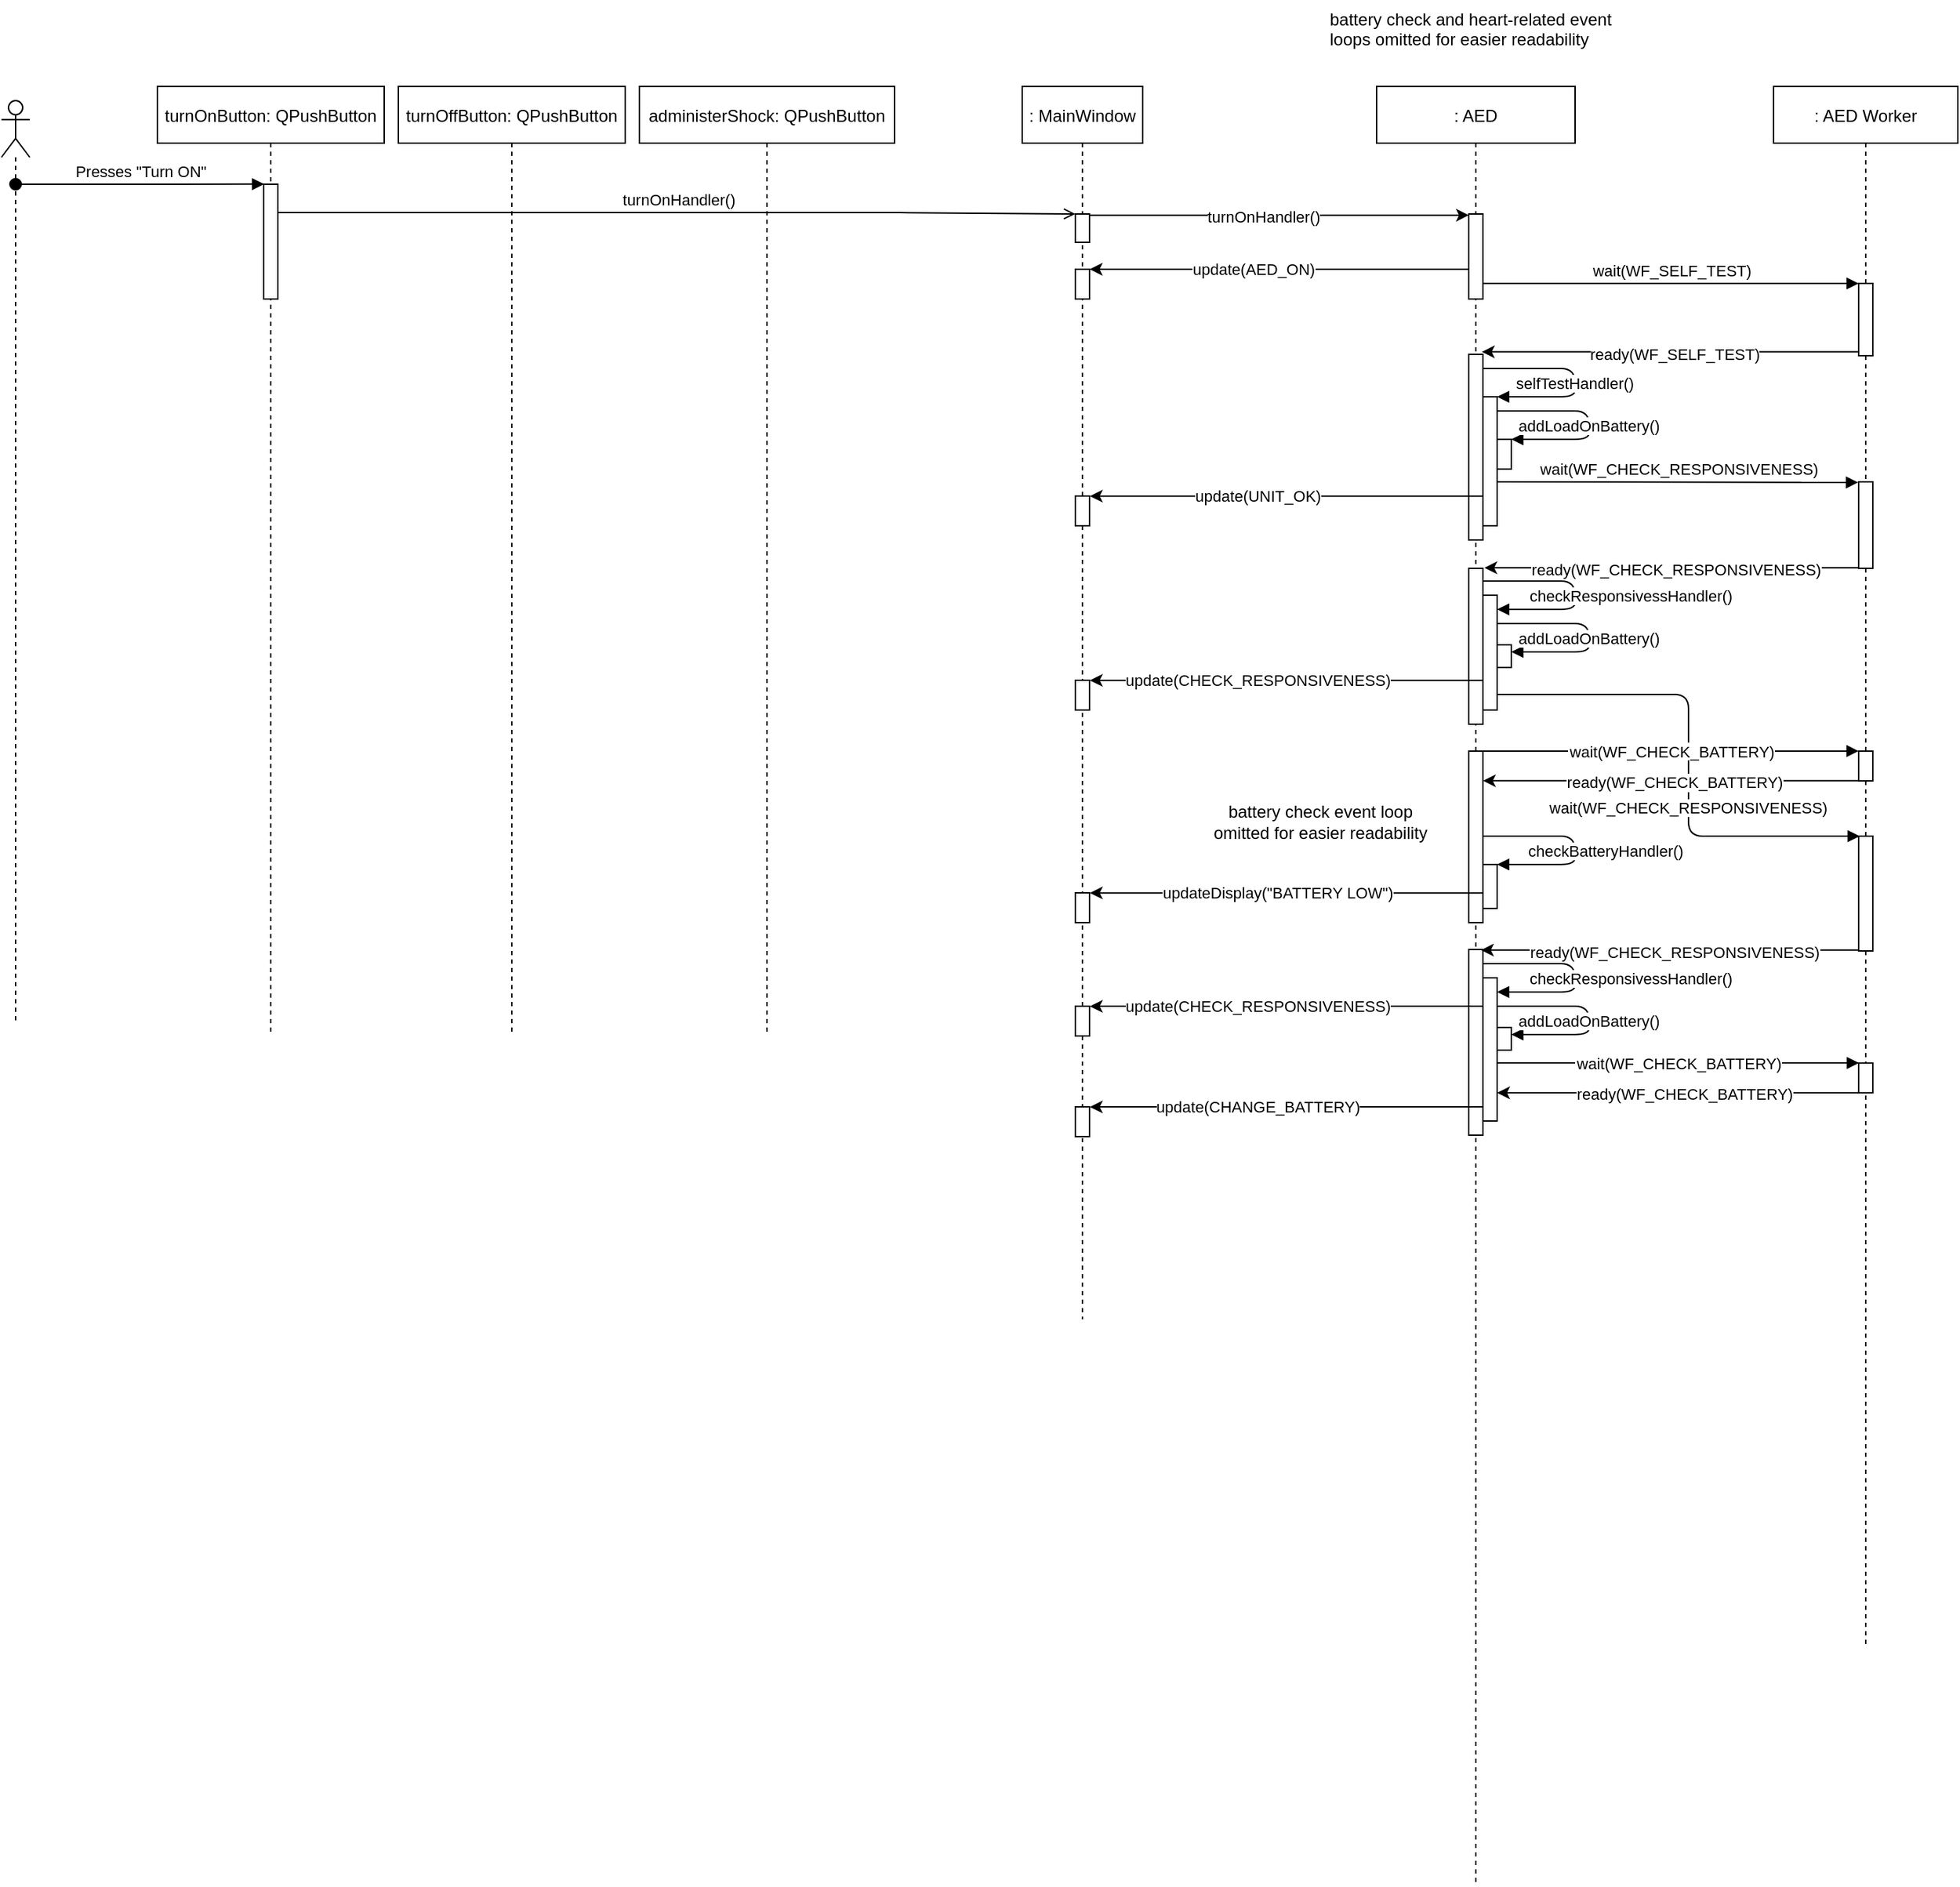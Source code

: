 <mxfile version="22.1.2" type="device">
  <diagram name="Page-1" id="ro_ihInaLSnizCOt3Q01">
    <mxGraphModel dx="3338" dy="1340" grid="1" gridSize="10" guides="1" tooltips="1" connect="1" arrows="1" fold="1" page="0" pageScale="1" pageWidth="850" pageHeight="1100" math="0" shadow="0">
      <root>
        <mxCell id="0" />
        <mxCell id="1" parent="0" />
        <mxCell id="Qe9xCkzH8ddHbLWgglDZ-3" value=": AED Worker" style="shape=umlLifeline;perimeter=lifelinePerimeter;container=1;collapsible=0;recursiveResize=0;rounded=0;shadow=0;strokeWidth=1;" parent="1" vertex="1">
          <mxGeometry x="1510" y="421" width="130" height="1099" as="geometry" />
        </mxCell>
        <mxCell id="Qe9xCkzH8ddHbLWgglDZ-4" value="" style="html=1;points=[];perimeter=orthogonalPerimeter;" parent="Qe9xCkzH8ddHbLWgglDZ-3" vertex="1">
          <mxGeometry x="60" y="139" width="10" height="51" as="geometry" />
        </mxCell>
        <mxCell id="Qe9xCkzH8ddHbLWgglDZ-5" value="" style="html=1;points=[];perimeter=orthogonalPerimeter;" parent="Qe9xCkzH8ddHbLWgglDZ-3" vertex="1">
          <mxGeometry x="60" y="279" width="10" height="61" as="geometry" />
        </mxCell>
        <mxCell id="Qe9xCkzH8ddHbLWgglDZ-6" value="" style="html=1;points=[];perimeter=orthogonalPerimeter;" parent="Qe9xCkzH8ddHbLWgglDZ-3" vertex="1">
          <mxGeometry x="60" y="529" width="10" height="81" as="geometry" />
        </mxCell>
        <mxCell id="Qe9xCkzH8ddHbLWgglDZ-7" value="" style="html=1;points=[];perimeter=orthogonalPerimeter;" parent="Qe9xCkzH8ddHbLWgglDZ-3" vertex="1">
          <mxGeometry x="60" y="469" width="10" height="21" as="geometry" />
        </mxCell>
        <mxCell id="Qe9xCkzH8ddHbLWgglDZ-76" value="" style="html=1;points=[];perimeter=orthogonalPerimeter;" parent="Qe9xCkzH8ddHbLWgglDZ-3" vertex="1">
          <mxGeometry x="60" y="689.13" width="10" height="21" as="geometry" />
        </mxCell>
        <mxCell id="Qe9xCkzH8ddHbLWgglDZ-77" value=" wait(WF_CHECK_BATTERY)" style="verticalAlign=middle;endArrow=block;shadow=0;strokeWidth=1;endFill=1;entryX=0.023;entryY=-0.006;entryDx=0;entryDy=0;entryPerimeter=0;" parent="Qe9xCkzH8ddHbLWgglDZ-3" target="Qe9xCkzH8ddHbLWgglDZ-76" edge="1">
          <mxGeometry x="0.008" relative="1" as="geometry">
            <mxPoint x="-195" y="689.004" as="sourcePoint" />
            <mxPoint x="50" y="689.13" as="targetPoint" />
            <mxPoint as="offset" />
            <Array as="points" />
          </mxGeometry>
        </mxCell>
        <mxCell id="Qe9xCkzH8ddHbLWgglDZ-78" value="" style="endArrow=classic;endFill=1;endSize=6;html=1;rounded=0;exitX=-0.002;exitY=0.997;exitDx=0;exitDy=0;exitPerimeter=0;" parent="Qe9xCkzH8ddHbLWgglDZ-3" target="Qe9xCkzH8ddHbLWgglDZ-70" edge="1">
          <mxGeometry width="160" relative="1" as="geometry">
            <mxPoint x="60" y="710.13" as="sourcePoint" />
            <mxPoint x="-190" y="709" as="targetPoint" />
          </mxGeometry>
        </mxCell>
        <mxCell id="Qe9xCkzH8ddHbLWgglDZ-79" value="ready(WF_CHECK_BATTERY)" style="edgeLabel;html=1;align=center;verticalAlign=middle;resizable=0;points=[];" parent="Qe9xCkzH8ddHbLWgglDZ-78" vertex="1" connectable="0">
          <mxGeometry x="0.304" y="1" relative="1" as="geometry">
            <mxPoint x="43" as="offset" />
          </mxGeometry>
        </mxCell>
        <mxCell id="Qe9xCkzH8ddHbLWgglDZ-11" value="" style="shape=umlLifeline;participant=umlActor;perimeter=lifelinePerimeter;whiteSpace=wrap;html=1;container=1;collapsible=0;recursiveResize=0;verticalAlign=top;spacingTop=36;outlineConnect=0;" parent="1" vertex="1">
          <mxGeometry x="260" y="431" width="20" height="649" as="geometry" />
        </mxCell>
        <mxCell id="Qe9xCkzH8ddHbLWgglDZ-12" value=" Presses &quot;Turn ON&quot;" style="verticalAlign=bottom;startArrow=oval;endArrow=block;startSize=8;shadow=0;strokeWidth=1;startFill=1;entryX=0.031;entryY=-0.001;entryDx=0;entryDy=0;entryPerimeter=0;" parent="1" source="Qe9xCkzH8ddHbLWgglDZ-11" target="Qe9xCkzH8ddHbLWgglDZ-29" edge="1">
          <mxGeometry x="0.008" relative="1" as="geometry">
            <mxPoint x="1020" y="490" as="sourcePoint" />
            <Array as="points">
              <mxPoint x="320" y="490" />
            </Array>
            <mxPoint as="offset" />
          </mxGeometry>
        </mxCell>
        <mxCell id="Qe9xCkzH8ddHbLWgglDZ-13" value=": AED" style="shape=umlLifeline;perimeter=lifelinePerimeter;container=1;collapsible=0;recursiveResize=0;rounded=0;shadow=0;strokeWidth=1;" parent="1" vertex="1">
          <mxGeometry x="1230" y="421" width="140" height="1269" as="geometry" />
        </mxCell>
        <mxCell id="Qe9xCkzH8ddHbLWgglDZ-14" value="" style="html=1;points=[];perimeter=orthogonalPerimeter;" parent="Qe9xCkzH8ddHbLWgglDZ-13" vertex="1">
          <mxGeometry x="65" y="90" width="10" height="60" as="geometry" />
        </mxCell>
        <mxCell id="Qe9xCkzH8ddHbLWgglDZ-15" value="" style="html=1;points=[];perimeter=orthogonalPerimeter;" parent="Qe9xCkzH8ddHbLWgglDZ-13" vertex="1">
          <mxGeometry x="65" y="469" width="10" height="121" as="geometry" />
        </mxCell>
        <mxCell id="Qe9xCkzH8ddHbLWgglDZ-16" value="" style="html=1;points=[];perimeter=orthogonalPerimeter;" parent="Qe9xCkzH8ddHbLWgglDZ-13" vertex="1">
          <mxGeometry x="65" y="340" width="10" height="110" as="geometry" />
        </mxCell>
        <mxCell id="Qe9xCkzH8ddHbLWgglDZ-17" value="" style="html=1;points=[];perimeter=orthogonalPerimeter;" parent="Qe9xCkzH8ddHbLWgglDZ-13" vertex="1">
          <mxGeometry x="65" y="189" width="10" height="131" as="geometry" />
        </mxCell>
        <mxCell id="Qe9xCkzH8ddHbLWgglDZ-18" value="" style="html=1;points=[[0,0,0,0,5],[0,1,0,0,-5],[1,0,0,0,5],[1,1,0,0,-5]];perimeter=orthogonalPerimeter;outlineConnect=0;targetShapes=umlLifeline;portConstraint=eastwest;newEdgeStyle={&quot;curved&quot;:0,&quot;rounded&quot;:0};" parent="Qe9xCkzH8ddHbLWgglDZ-13" vertex="1">
          <mxGeometry x="75" y="219" width="10" height="91" as="geometry" />
        </mxCell>
        <mxCell id="Qe9xCkzH8ddHbLWgglDZ-19" value=" selfTestHandler()" style="verticalAlign=middle;endArrow=block;shadow=0;strokeWidth=1;endFill=1;" parent="Qe9xCkzH8ddHbLWgglDZ-13" source="Qe9xCkzH8ddHbLWgglDZ-17" target="Qe9xCkzH8ddHbLWgglDZ-18" edge="1">
          <mxGeometry x="0.071" relative="1" as="geometry">
            <mxPoint x="90" y="199" as="sourcePoint" />
            <mxPoint x="240" y="209" as="targetPoint" />
            <mxPoint as="offset" />
            <Array as="points">
              <mxPoint x="140" y="199" />
              <mxPoint x="140" y="219" />
            </Array>
          </mxGeometry>
        </mxCell>
        <mxCell id="Qe9xCkzH8ddHbLWgglDZ-20" value="" style="html=1;points=[[0,0,0,0,5],[0,1,0,0,-5],[1,0,0,0,5],[1,1,0,0,-5]];perimeter=orthogonalPerimeter;outlineConnect=0;targetShapes=umlLifeline;portConstraint=eastwest;newEdgeStyle={&quot;curved&quot;:0,&quot;rounded&quot;:0};" parent="Qe9xCkzH8ddHbLWgglDZ-13" vertex="1">
          <mxGeometry x="85" y="249" width="10" height="21" as="geometry" />
        </mxCell>
        <mxCell id="Qe9xCkzH8ddHbLWgglDZ-21" value=" addLoadOnBattery()" style="verticalAlign=middle;endArrow=block;shadow=0;strokeWidth=1;endFill=1;" parent="Qe9xCkzH8ddHbLWgglDZ-13" target="Qe9xCkzH8ddHbLWgglDZ-20" edge="1">
          <mxGeometry x="0.071" relative="1" as="geometry">
            <mxPoint x="85" y="229" as="sourcePoint" />
            <mxPoint x="95" y="259" as="targetPoint" />
            <mxPoint as="offset" />
            <Array as="points">
              <mxPoint x="150" y="229" />
              <mxPoint x="150" y="249" />
            </Array>
          </mxGeometry>
        </mxCell>
        <mxCell id="Qe9xCkzH8ddHbLWgglDZ-22" value="" style="html=1;points=[[0,0,0,0,5],[0,1,0,0,-5],[1,0,0,0,5],[1,1,0,0,-5]];perimeter=orthogonalPerimeter;outlineConnect=0;targetShapes=umlLifeline;portConstraint=eastwest;newEdgeStyle={&quot;curved&quot;:0,&quot;rounded&quot;:0};" parent="Qe9xCkzH8ddHbLWgglDZ-13" vertex="1">
          <mxGeometry x="75" y="359" width="10" height="81" as="geometry" />
        </mxCell>
        <mxCell id="Qe9xCkzH8ddHbLWgglDZ-23" value=" checkResponsivessHandler()" style="verticalAlign=middle;endArrow=block;shadow=0;strokeWidth=1;endFill=1;targetPerimeterSpacing=0;sourcePerimeterSpacing=0;jumpStyle=none;align=left;spacingLeft=-34;" parent="Qe9xCkzH8ddHbLWgglDZ-13" edge="1">
          <mxGeometry x="0.073" relative="1" as="geometry">
            <mxPoint x="75" y="349" as="sourcePoint" />
            <mxPoint x="85" y="369" as="targetPoint" />
            <mxPoint as="offset" />
            <Array as="points">
              <mxPoint x="140" y="349" />
              <mxPoint x="140" y="369" />
            </Array>
          </mxGeometry>
        </mxCell>
        <mxCell id="Qe9xCkzH8ddHbLWgglDZ-24" value="" style="html=1;points=[[0,0,0,0,5],[0,1,0,0,-5],[1,0,0,0,5],[1,1,0,0,-5]];perimeter=orthogonalPerimeter;outlineConnect=0;targetShapes=umlLifeline;portConstraint=eastwest;newEdgeStyle={&quot;curved&quot;:0,&quot;rounded&quot;:0};" parent="Qe9xCkzH8ddHbLWgglDZ-13" vertex="1">
          <mxGeometry x="85" y="394" width="10" height="16" as="geometry" />
        </mxCell>
        <mxCell id="Qe9xCkzH8ddHbLWgglDZ-25" value=" addLoadOnBattery()" style="verticalAlign=middle;endArrow=block;shadow=0;strokeWidth=1;endFill=1;" parent="Qe9xCkzH8ddHbLWgglDZ-13" edge="1">
          <mxGeometry x="0.071" relative="1" as="geometry">
            <mxPoint x="85" y="379" as="sourcePoint" />
            <mxPoint x="95" y="399" as="targetPoint" />
            <mxPoint as="offset" />
            <Array as="points">
              <mxPoint x="150" y="379" />
              <mxPoint x="150" y="399" />
            </Array>
          </mxGeometry>
        </mxCell>
        <mxCell id="Qe9xCkzH8ddHbLWgglDZ-26" value="" style="html=1;points=[[0,0,0,0,5],[0,1,0,0,-5],[1,0,0,0,5],[1,1,0,0,-5]];perimeter=orthogonalPerimeter;outlineConnect=0;targetShapes=umlLifeline;portConstraint=eastwest;newEdgeStyle={&quot;curved&quot;:0,&quot;rounded&quot;:0};" parent="Qe9xCkzH8ddHbLWgglDZ-13" vertex="1">
          <mxGeometry x="75" y="549" width="10" height="31" as="geometry" />
        </mxCell>
        <mxCell id="Qe9xCkzH8ddHbLWgglDZ-27" value=" checkBatteryHandler()" style="verticalAlign=middle;endArrow=block;shadow=0;strokeWidth=1;endFill=1;targetPerimeterSpacing=0;sourcePerimeterSpacing=0;jumpStyle=none;align=left;spacingLeft=-35;" parent="Qe9xCkzH8ddHbLWgglDZ-13" edge="1">
          <mxGeometry x="0.073" relative="1" as="geometry">
            <mxPoint x="75" y="529" as="sourcePoint" />
            <mxPoint x="85" y="549" as="targetPoint" />
            <mxPoint as="offset" />
            <Array as="points">
              <mxPoint x="140" y="529" />
              <mxPoint x="140" y="549" />
            </Array>
          </mxGeometry>
        </mxCell>
        <mxCell id="Qe9xCkzH8ddHbLWgglDZ-61" value="" style="html=1;points=[];perimeter=orthogonalPerimeter;" parent="Qe9xCkzH8ddHbLWgglDZ-13" vertex="1">
          <mxGeometry x="65" y="609" width="10" height="131" as="geometry" />
        </mxCell>
        <mxCell id="Qe9xCkzH8ddHbLWgglDZ-70" value="" style="html=1;points=[[0,0,0,0,5],[0,1,0,0,-5],[1,0,0,0,5],[1,1,0,0,-5]];perimeter=orthogonalPerimeter;outlineConnect=0;targetShapes=umlLifeline;portConstraint=eastwest;newEdgeStyle={&quot;curved&quot;:0,&quot;rounded&quot;:0};" parent="Qe9xCkzH8ddHbLWgglDZ-13" vertex="1">
          <mxGeometry x="75" y="629" width="10" height="101" as="geometry" />
        </mxCell>
        <mxCell id="Qe9xCkzH8ddHbLWgglDZ-71" value=" checkResponsivessHandler()" style="verticalAlign=middle;endArrow=block;shadow=0;strokeWidth=1;endFill=1;targetPerimeterSpacing=0;sourcePerimeterSpacing=0;jumpStyle=none;align=left;spacingLeft=-34;" parent="Qe9xCkzH8ddHbLWgglDZ-13" edge="1">
          <mxGeometry x="0.073" relative="1" as="geometry">
            <mxPoint x="75" y="619" as="sourcePoint" />
            <mxPoint x="85" y="639" as="targetPoint" />
            <mxPoint as="offset" />
            <Array as="points">
              <mxPoint x="140" y="619" />
              <mxPoint x="140" y="639" />
            </Array>
          </mxGeometry>
        </mxCell>
        <mxCell id="Qe9xCkzH8ddHbLWgglDZ-82" value="" style="html=1;points=[[0,0,0,0,5],[0,1,0,0,-5],[1,0,0,0,5],[1,1,0,0,-5]];perimeter=orthogonalPerimeter;outlineConnect=0;targetShapes=umlLifeline;portConstraint=eastwest;newEdgeStyle={&quot;curved&quot;:0,&quot;rounded&quot;:0};" parent="Qe9xCkzH8ddHbLWgglDZ-13" vertex="1">
          <mxGeometry x="85" y="664" width="10" height="16" as="geometry" />
        </mxCell>
        <mxCell id="Qe9xCkzH8ddHbLWgglDZ-83" value=" addLoadOnBattery()" style="verticalAlign=middle;endArrow=block;shadow=0;strokeWidth=1;endFill=1;" parent="Qe9xCkzH8ddHbLWgglDZ-13" edge="1">
          <mxGeometry x="0.07" relative="1" as="geometry">
            <mxPoint x="85" y="649" as="sourcePoint" />
            <mxPoint x="95" y="669" as="targetPoint" />
            <mxPoint as="offset" />
            <Array as="points">
              <mxPoint x="150" y="649" />
              <mxPoint x="150" y="669" />
            </Array>
          </mxGeometry>
        </mxCell>
        <mxCell id="Qe9xCkzH8ddHbLWgglDZ-28" value="turnOnButton: QPushButton" style="shape=umlLifeline;perimeter=lifelinePerimeter;container=1;collapsible=0;recursiveResize=0;rounded=0;shadow=0;strokeWidth=1;" parent="1" vertex="1">
          <mxGeometry x="370" y="421" width="160" height="669" as="geometry" />
        </mxCell>
        <mxCell id="Qe9xCkzH8ddHbLWgglDZ-29" value="" style="html=1;points=[];perimeter=orthogonalPerimeter;" parent="Qe9xCkzH8ddHbLWgglDZ-28" vertex="1">
          <mxGeometry x="75" y="69" width="10" height="81" as="geometry" />
        </mxCell>
        <mxCell id="Qe9xCkzH8ddHbLWgglDZ-30" value=" turnOnHandler()" style="verticalAlign=bottom;endArrow=open;shadow=0;strokeWidth=1;endFill=0;" parent="1" source="Qe9xCkzH8ddHbLWgglDZ-29" target="Qe9xCkzH8ddHbLWgglDZ-33" edge="1">
          <mxGeometry x="0.007" relative="1" as="geometry">
            <mxPoint x="900" y="679" as="sourcePoint" />
            <mxPoint x="1181" y="679" as="targetPoint" />
            <mxPoint as="offset" />
            <Array as="points">
              <mxPoint x="890" y="510" />
            </Array>
          </mxGeometry>
        </mxCell>
        <mxCell id="Qe9xCkzH8ddHbLWgglDZ-31" value=" wait(WF_SELF_TEST)" style="verticalAlign=bottom;endArrow=block;shadow=0;strokeWidth=1;endFill=1;" parent="1" edge="1">
          <mxGeometry x="0.008" relative="1" as="geometry">
            <mxPoint x="1305" y="560" as="sourcePoint" />
            <mxPoint x="1570" y="560" as="targetPoint" />
            <mxPoint as="offset" />
            <Array as="points">
              <mxPoint x="1400" y="560" />
            </Array>
          </mxGeometry>
        </mxCell>
        <mxCell id="Qe9xCkzH8ddHbLWgglDZ-32" value=": MainWindow" style="shape=umlLifeline;perimeter=lifelinePerimeter;container=1;collapsible=0;recursiveResize=0;rounded=0;shadow=0;strokeWidth=1;" parent="1" vertex="1">
          <mxGeometry x="980" y="421" width="85" height="870" as="geometry" />
        </mxCell>
        <mxCell id="Qe9xCkzH8ddHbLWgglDZ-33" value="" style="html=1;points=[];perimeter=orthogonalPerimeter;" parent="Qe9xCkzH8ddHbLWgglDZ-32" vertex="1">
          <mxGeometry x="37.5" y="90" width="10" height="20" as="geometry" />
        </mxCell>
        <mxCell id="Qe9xCkzH8ddHbLWgglDZ-34" value="" style="html=1;points=[];perimeter=orthogonalPerimeter;" parent="Qe9xCkzH8ddHbLWgglDZ-32" vertex="1">
          <mxGeometry x="37.5" y="129" width="10" height="21" as="geometry" />
        </mxCell>
        <mxCell id="Qe9xCkzH8ddHbLWgglDZ-35" value="" style="html=1;points=[];perimeter=orthogonalPerimeter;" parent="Qe9xCkzH8ddHbLWgglDZ-32" vertex="1">
          <mxGeometry x="37.5" y="289" width="10" height="21" as="geometry" />
        </mxCell>
        <mxCell id="Qe9xCkzH8ddHbLWgglDZ-36" value="" style="html=1;points=[];perimeter=orthogonalPerimeter;" parent="Qe9xCkzH8ddHbLWgglDZ-32" vertex="1">
          <mxGeometry x="37.5" y="419" width="10" height="21" as="geometry" />
        </mxCell>
        <mxCell id="Qe9xCkzH8ddHbLWgglDZ-37" value="" style="html=1;points=[];perimeter=orthogonalPerimeter;" parent="Qe9xCkzH8ddHbLWgglDZ-32" vertex="1">
          <mxGeometry x="37.5" y="569" width="10" height="21" as="geometry" />
        </mxCell>
        <mxCell id="Qe9xCkzH8ddHbLWgglDZ-72" value="" style="html=1;points=[];perimeter=orthogonalPerimeter;" parent="Qe9xCkzH8ddHbLWgglDZ-32" vertex="1">
          <mxGeometry x="37.5" y="649" width="10" height="21" as="geometry" />
        </mxCell>
        <mxCell id="Qe9xCkzH8ddHbLWgglDZ-73" value="" style="endArrow=classic;endFill=1;endSize=6;html=1;rounded=0;entryX=1.025;entryY=0.003;entryDx=0;entryDy=0;entryPerimeter=0;" parent="Qe9xCkzH8ddHbLWgglDZ-32" target="Qe9xCkzH8ddHbLWgglDZ-72" edge="1">
          <mxGeometry width="160" relative="1" as="geometry">
            <mxPoint x="325" y="649" as="sourcePoint" />
            <mxPoint x="-10" y="629" as="targetPoint" />
          </mxGeometry>
        </mxCell>
        <mxCell id="Qe9xCkzH8ddHbLWgglDZ-74" value="update(CHECK_RESPONSIVENESS)" style="edgeLabel;html=1;align=center;verticalAlign=middle;resizable=0;points=[];" parent="Qe9xCkzH8ddHbLWgglDZ-73" vertex="1" connectable="0">
          <mxGeometry x="0.304" y="1" relative="1" as="geometry">
            <mxPoint x="22" y="-1" as="offset" />
          </mxGeometry>
        </mxCell>
        <mxCell id="Qe9xCkzH8ddHbLWgglDZ-38" value="turnOffButton: QPushButton" style="shape=umlLifeline;perimeter=lifelinePerimeter;container=1;collapsible=0;recursiveResize=0;rounded=0;shadow=0;strokeWidth=1;" parent="1" vertex="1">
          <mxGeometry x="540" y="421" width="160" height="669" as="geometry" />
        </mxCell>
        <mxCell id="Qe9xCkzH8ddHbLWgglDZ-39" value="administerShock: QPushButton" style="shape=umlLifeline;perimeter=lifelinePerimeter;container=1;collapsible=0;recursiveResize=0;rounded=0;shadow=0;strokeWidth=1;" parent="1" vertex="1">
          <mxGeometry x="710" y="421" width="180" height="669" as="geometry" />
        </mxCell>
        <mxCell id="Qe9xCkzH8ddHbLWgglDZ-40" style="rounded=0;orthogonalLoop=1;jettySize=auto;html=1;entryX=0.009;entryY=0.014;entryDx=0;entryDy=0;entryPerimeter=0;" parent="1" source="Qe9xCkzH8ddHbLWgglDZ-33" target="Qe9xCkzH8ddHbLWgglDZ-14" edge="1">
          <mxGeometry relative="1" as="geometry" />
        </mxCell>
        <mxCell id="Qe9xCkzH8ddHbLWgglDZ-41" value="turnOnHandler()" style="edgeLabel;html=1;align=center;verticalAlign=middle;resizable=0;points=[];" parent="Qe9xCkzH8ddHbLWgglDZ-40" vertex="1" connectable="0">
          <mxGeometry x="-0.087" y="-1" relative="1" as="geometry">
            <mxPoint as="offset" />
          </mxGeometry>
        </mxCell>
        <mxCell id="Qe9xCkzH8ddHbLWgglDZ-42" value="" style="endArrow=classic;endFill=1;endSize=6;html=1;rounded=0;entryX=1.015;entryY=0;entryDx=0;entryDy=0;entryPerimeter=0;" parent="1" source="Qe9xCkzH8ddHbLWgglDZ-14" target="Qe9xCkzH8ddHbLWgglDZ-34" edge="1">
          <mxGeometry width="160" relative="1" as="geometry">
            <mxPoint x="1180" y="590" as="sourcePoint" />
            <mxPoint x="1340" y="590" as="targetPoint" />
          </mxGeometry>
        </mxCell>
        <mxCell id="Qe9xCkzH8ddHbLWgglDZ-43" value="update(AED_ON)" style="edgeLabel;html=1;align=center;verticalAlign=middle;resizable=0;points=[];" parent="Qe9xCkzH8ddHbLWgglDZ-42" vertex="1" connectable="0">
          <mxGeometry x="0.304" y="1" relative="1" as="geometry">
            <mxPoint x="22" y="-1" as="offset" />
          </mxGeometry>
        </mxCell>
        <mxCell id="Qe9xCkzH8ddHbLWgglDZ-44" value="" style="endArrow=classic;endFill=1;endSize=6;html=1;rounded=0;entryX=0.924;entryY=-0.013;entryDx=0;entryDy=0;entryPerimeter=0;" parent="1" source="Qe9xCkzH8ddHbLWgglDZ-4" target="Qe9xCkzH8ddHbLWgglDZ-17" edge="1">
          <mxGeometry width="160" relative="1" as="geometry">
            <mxPoint x="1527" y="620" as="sourcePoint" />
            <mxPoint x="1410" y="620" as="targetPoint" />
          </mxGeometry>
        </mxCell>
        <mxCell id="Qe9xCkzH8ddHbLWgglDZ-45" value="ready(WF_SELF_TEST)" style="edgeLabel;html=1;align=center;verticalAlign=middle;resizable=0;points=[];" parent="Qe9xCkzH8ddHbLWgglDZ-44" vertex="1" connectable="0">
          <mxGeometry x="0.304" y="1" relative="1" as="geometry">
            <mxPoint x="43" as="offset" />
          </mxGeometry>
        </mxCell>
        <mxCell id="Qe9xCkzH8ddHbLWgglDZ-46" value=" wait(WF_CHECK_RESPONSIVENESS)" style="verticalAlign=bottom;endArrow=block;shadow=0;strokeWidth=1;endFill=1;entryX=-0.042;entryY=0.007;entryDx=0;entryDy=0;entryPerimeter=0;" parent="1" target="Qe9xCkzH8ddHbLWgglDZ-5" edge="1">
          <mxGeometry x="0.008" relative="1" as="geometry">
            <mxPoint x="1315" y="700" as="sourcePoint" />
            <mxPoint x="1580" y="700" as="targetPoint" />
            <mxPoint as="offset" />
            <Array as="points" />
          </mxGeometry>
        </mxCell>
        <mxCell id="Qe9xCkzH8ddHbLWgglDZ-47" value="" style="endArrow=classic;endFill=1;endSize=6;html=1;rounded=0;entryX=1.025;entryY=0.003;entryDx=0;entryDy=0;entryPerimeter=0;" parent="1" source="Qe9xCkzH8ddHbLWgglDZ-18" target="Qe9xCkzH8ddHbLWgglDZ-35" edge="1">
          <mxGeometry width="160" relative="1" as="geometry">
            <mxPoint x="1217" y="690" as="sourcePoint" />
            <mxPoint x="970" y="690" as="targetPoint" />
          </mxGeometry>
        </mxCell>
        <mxCell id="Qe9xCkzH8ddHbLWgglDZ-48" value="update(UNIT_OK)" style="edgeLabel;html=1;align=center;verticalAlign=middle;resizable=0;points=[];" parent="Qe9xCkzH8ddHbLWgglDZ-47" vertex="1" connectable="0">
          <mxGeometry x="0.304" y="1" relative="1" as="geometry">
            <mxPoint x="22" y="-1" as="offset" />
          </mxGeometry>
        </mxCell>
        <mxCell id="Qe9xCkzH8ddHbLWgglDZ-49" value="" style="endArrow=classic;endFill=1;endSize=6;html=1;rounded=0;entryX=1.1;entryY=-0.003;entryDx=0;entryDy=0;entryPerimeter=0;" parent="1" source="Qe9xCkzH8ddHbLWgglDZ-5" target="Qe9xCkzH8ddHbLWgglDZ-16" edge="1">
          <mxGeometry width="160" relative="1" as="geometry">
            <mxPoint x="1536" y="755.21" as="sourcePoint" />
            <mxPoint x="1270" y="755.21" as="targetPoint" />
          </mxGeometry>
        </mxCell>
        <mxCell id="Qe9xCkzH8ddHbLWgglDZ-50" value="ready(WF_CHECK_RESPONSIVENESS)" style="edgeLabel;html=1;align=center;verticalAlign=middle;resizable=0;points=[];" parent="Qe9xCkzH8ddHbLWgglDZ-49" vertex="1" connectable="0">
          <mxGeometry x="0.304" y="1" relative="1" as="geometry">
            <mxPoint x="43" as="offset" />
          </mxGeometry>
        </mxCell>
        <mxCell id="Qe9xCkzH8ddHbLWgglDZ-51" value="" style="endArrow=classic;endFill=1;endSize=6;html=1;rounded=0;entryX=1.025;entryY=0.003;entryDx=0;entryDy=0;entryPerimeter=0;" parent="1" source="Qe9xCkzH8ddHbLWgglDZ-22" target="Qe9xCkzH8ddHbLWgglDZ-36" edge="1">
          <mxGeometry width="160" relative="1" as="geometry">
            <mxPoint x="1305" y="840" as="sourcePoint" />
            <mxPoint x="970" y="820" as="targetPoint" />
          </mxGeometry>
        </mxCell>
        <mxCell id="Qe9xCkzH8ddHbLWgglDZ-52" value="update(CHECK_RESPONSIVENESS)" style="edgeLabel;html=1;align=center;verticalAlign=middle;resizable=0;points=[];" parent="Qe9xCkzH8ddHbLWgglDZ-51" vertex="1" connectable="0">
          <mxGeometry x="0.304" y="1" relative="1" as="geometry">
            <mxPoint x="22" y="-1" as="offset" />
          </mxGeometry>
        </mxCell>
        <mxCell id="Qe9xCkzH8ddHbLWgglDZ-53" value=" wait(WF_CHECK_RESPONSIVENESS)" style="verticalAlign=middle;endArrow=block;shadow=0;strokeWidth=1;endFill=1;entryX=0.08;entryY=-0.005;entryDx=0;entryDy=0;entryPerimeter=0;edgeStyle=orthogonalEdgeStyle;" parent="1" source="Qe9xCkzH8ddHbLWgglDZ-22" target="Qe9xCkzH8ddHbLWgglDZ-6" edge="1">
          <mxGeometry x="0.205" relative="1" as="geometry">
            <mxPoint x="1320" y="855.8" as="sourcePoint" />
            <mxPoint x="1575" y="855.8" as="targetPoint" />
            <mxPoint as="offset" />
            <Array as="points">
              <mxPoint x="1450" y="850" />
              <mxPoint x="1450" y="950" />
              <mxPoint x="1571" y="950" />
            </Array>
          </mxGeometry>
        </mxCell>
        <mxCell id="Qe9xCkzH8ddHbLWgglDZ-54" value="battery check event loop&lt;br&gt;omitted for easier readability" style="text;html=1;align=center;verticalAlign=middle;resizable=0;points=[];autosize=1;strokeColor=none;fillColor=none;" parent="1" vertex="1">
          <mxGeometry x="1105" y="920" width="170" height="40" as="geometry" />
        </mxCell>
        <mxCell id="Qe9xCkzH8ddHbLWgglDZ-55" value=" wait(WF_CHECK_BATTERY)" style="verticalAlign=middle;endArrow=block;shadow=0;strokeWidth=1;endFill=1;entryX=-0.002;entryY=-0.002;entryDx=0;entryDy=0;entryPerimeter=0;" parent="1" source="Qe9xCkzH8ddHbLWgglDZ-15" target="Qe9xCkzH8ddHbLWgglDZ-7" edge="1">
          <mxGeometry x="0.008" relative="1" as="geometry">
            <mxPoint x="1325" y="871" as="sourcePoint" />
            <mxPoint x="1581" y="871" as="targetPoint" />
            <mxPoint as="offset" />
            <Array as="points" />
          </mxGeometry>
        </mxCell>
        <mxCell id="Qe9xCkzH8ddHbLWgglDZ-56" value="" style="endArrow=classic;endFill=1;endSize=6;html=1;rounded=0;exitX=-0.002;exitY=0.997;exitDx=0;exitDy=0;exitPerimeter=0;" parent="1" source="Qe9xCkzH8ddHbLWgglDZ-7" target="Qe9xCkzH8ddHbLWgglDZ-15" edge="1">
          <mxGeometry width="160" relative="1" as="geometry">
            <mxPoint x="1524" y="921" as="sourcePoint" />
            <mxPoint x="1260" y="921" as="targetPoint" />
          </mxGeometry>
        </mxCell>
        <mxCell id="Qe9xCkzH8ddHbLWgglDZ-57" value="ready(WF_CHECK_BATTERY)" style="edgeLabel;html=1;align=center;verticalAlign=middle;resizable=0;points=[];" parent="Qe9xCkzH8ddHbLWgglDZ-56" vertex="1" connectable="0">
          <mxGeometry x="0.304" y="1" relative="1" as="geometry">
            <mxPoint x="43" as="offset" />
          </mxGeometry>
        </mxCell>
        <mxCell id="Qe9xCkzH8ddHbLWgglDZ-58" value="" style="endArrow=classic;endFill=1;endSize=6;html=1;rounded=0;entryX=1.025;entryY=0.003;entryDx=0;entryDy=0;entryPerimeter=0;" parent="1" source="Qe9xCkzH8ddHbLWgglDZ-26" target="Qe9xCkzH8ddHbLWgglDZ-37" edge="1">
          <mxGeometry width="160" relative="1" as="geometry">
            <mxPoint x="1285" y="990" as="sourcePoint" />
            <mxPoint x="950" y="970" as="targetPoint" />
          </mxGeometry>
        </mxCell>
        <mxCell id="Qe9xCkzH8ddHbLWgglDZ-59" value="updateDisplay(&quot;BATTERY LOW&quot;)" style="edgeLabel;html=1;align=center;verticalAlign=middle;resizable=0;points=[];" parent="Qe9xCkzH8ddHbLWgglDZ-58" vertex="1" connectable="0">
          <mxGeometry x="0.304" y="1" relative="1" as="geometry">
            <mxPoint x="36" y="-1" as="offset" />
          </mxGeometry>
        </mxCell>
        <mxCell id="Qe9xCkzH8ddHbLWgglDZ-62" value="" style="endArrow=classic;endFill=1;endSize=6;html=1;rounded=0;entryX=0.86;entryY=0.003;entryDx=0;entryDy=0;entryPerimeter=0;" parent="1" source="Qe9xCkzH8ddHbLWgglDZ-6" target="Qe9xCkzH8ddHbLWgglDZ-61" edge="1">
          <mxGeometry width="160" relative="1" as="geometry">
            <mxPoint x="1460" y="1010" as="sourcePoint" />
            <mxPoint x="1196" y="1010" as="targetPoint" />
          </mxGeometry>
        </mxCell>
        <mxCell id="Qe9xCkzH8ddHbLWgglDZ-63" value="ready(WF_CHECK_RESPONSIVENESS)" style="edgeLabel;html=1;align=center;verticalAlign=middle;resizable=0;points=[];" parent="Qe9xCkzH8ddHbLWgglDZ-62" vertex="1" connectable="0">
          <mxGeometry x="0.304" y="1" relative="1" as="geometry">
            <mxPoint x="43" as="offset" />
          </mxGeometry>
        </mxCell>
        <mxCell id="Qe9xCkzH8ddHbLWgglDZ-69" value="battery check and heart-related event &#xa;loops omitted for easier readability" style="text;whiteSpace=wrap;html=1;" parent="1" vertex="1">
          <mxGeometry x="1195" y="360" width="210" height="50" as="geometry" />
        </mxCell>
        <mxCell id="Qe9xCkzH8ddHbLWgglDZ-84" value="" style="html=1;points=[];perimeter=orthogonalPerimeter;" parent="1" vertex="1">
          <mxGeometry x="1017.5" y="1141" width="10" height="21" as="geometry" />
        </mxCell>
        <mxCell id="Qe9xCkzH8ddHbLWgglDZ-85" value="" style="endArrow=classic;endFill=1;endSize=6;html=1;rounded=0;entryX=1.025;entryY=0.003;entryDx=0;entryDy=0;entryPerimeter=0;" parent="1" target="Qe9xCkzH8ddHbLWgglDZ-84" edge="1">
          <mxGeometry width="160" relative="1" as="geometry">
            <mxPoint x="1305" y="1141" as="sourcePoint" />
            <mxPoint x="970" y="1121" as="targetPoint" />
          </mxGeometry>
        </mxCell>
        <mxCell id="Qe9xCkzH8ddHbLWgglDZ-86" value="update(CHANGE_BATTERY)" style="edgeLabel;html=1;align=center;verticalAlign=middle;resizable=0;points=[];" parent="Qe9xCkzH8ddHbLWgglDZ-85" vertex="1" connectable="0">
          <mxGeometry x="0.304" y="1" relative="1" as="geometry">
            <mxPoint x="22" y="-1" as="offset" />
          </mxGeometry>
        </mxCell>
      </root>
    </mxGraphModel>
  </diagram>
</mxfile>

